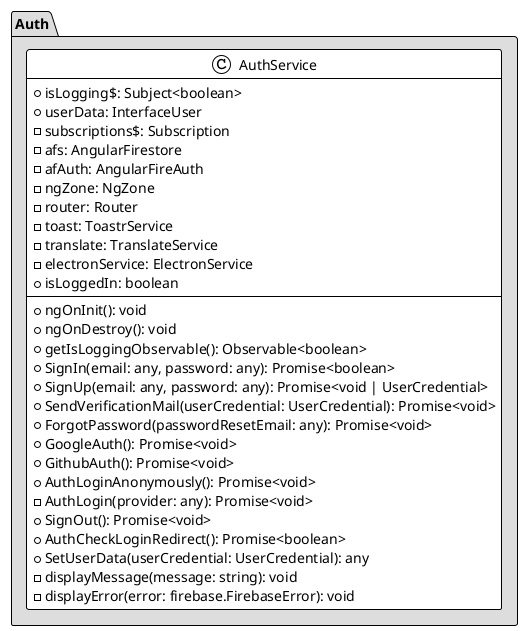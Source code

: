 @startuml
!theme plain
'hide class fields
'hide class method
'hide interface fields
'hide interface method
skinparam defaultFontName "JetBrains Mono"
skinparam linetype ortho

package Auth #DDDDDD {
  class AuthService {
    +isLogging$: Subject<boolean>
    +userData: InterfaceUser
    -subscriptions$: Subscription
    -afs: AngularFirestore
    -afAuth: AngularFireAuth
    -ngZone: NgZone
    -router: Router
    -toast: ToastrService
    -translate: TranslateService
    -electronService: ElectronService
    +ngOnInit(): void
    +ngOnDestroy(): void
    +getIsLoggingObservable(): Observable<boolean>
    +SignIn(email: any, password: any): Promise<boolean>
    +SignUp(email: any, password: any): Promise<void | UserCredential>
    +SendVerificationMail(userCredential: UserCredential): Promise<void>
    +ForgotPassword(passwordResetEmail: any): Promise<void>
    +isLoggedIn: boolean
    +GoogleAuth(): Promise<void>
    +GithubAuth(): Promise<void>
    +AuthLoginAnonymously(): Promise<void>
    -AuthLogin(provider: any): Promise<void>
    +SignOut(): Promise<void>
    +AuthCheckLoginRedirect(): Promise<boolean>
    +SetUserData(userCredential: UserCredential): any
    -displayMessage(message: string): void
    -displayError(error: firebase.FirebaseError): void
  }
}

@enduml
